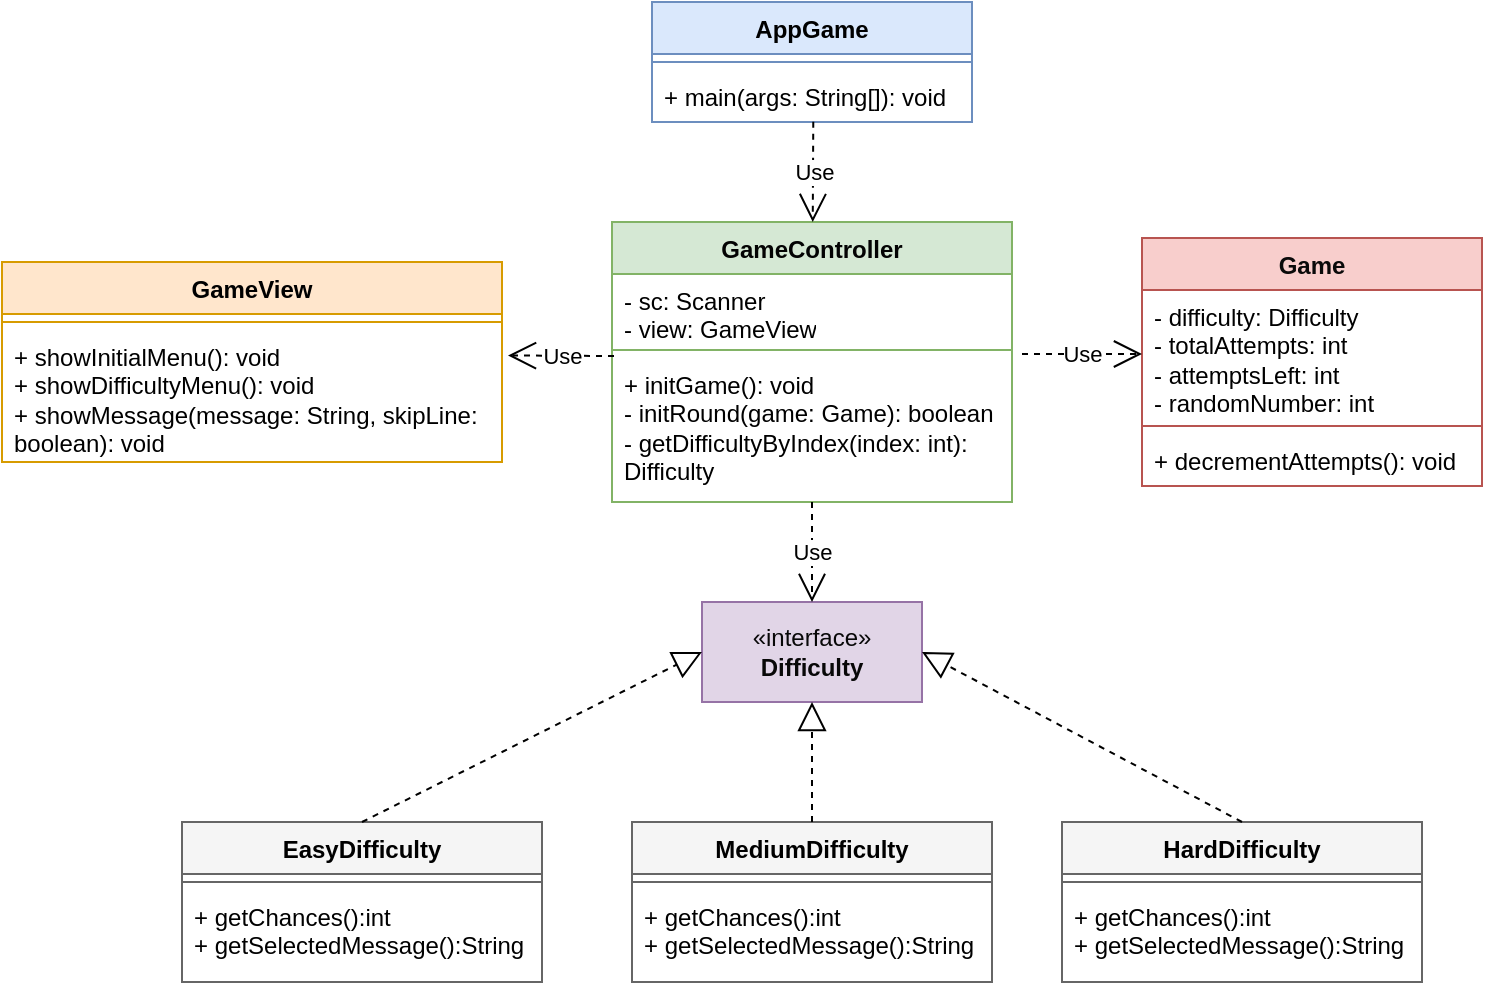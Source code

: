 <mxfile>
    <diagram id="eT6HJHkEilnoiRqlnaMi" name="Page-1">
        <mxGraphModel dx="1028" dy="868" grid="1" gridSize="10" guides="1" tooltips="1" connect="1" arrows="1" fold="1" page="1" pageScale="1" pageWidth="850" pageHeight="1100" math="0" shadow="0">
            <root>
                <mxCell id="0"/>
                <mxCell id="1" parent="0"/>
                <mxCell id="6" value="AppGame" style="swimlane;fontStyle=1;align=center;verticalAlign=top;childLayout=stackLayout;horizontal=1;startSize=26;horizontalStack=0;resizeParent=1;resizeParentMax=0;resizeLast=0;collapsible=1;marginBottom=0;whiteSpace=wrap;html=1;fillColor=#dae8fc;strokeColor=#6c8ebf;" vertex="1" parent="1">
                    <mxGeometry x="345" y="190" width="160" height="60" as="geometry"/>
                </mxCell>
                <mxCell id="8" value="" style="line;strokeWidth=1;fillColor=none;align=left;verticalAlign=middle;spacingTop=-1;spacingLeft=3;spacingRight=3;rotatable=0;labelPosition=right;points=[];portConstraint=eastwest;strokeColor=inherit;" vertex="1" parent="6">
                    <mxGeometry y="26" width="160" height="8" as="geometry"/>
                </mxCell>
                <mxCell id="9" value="+ main(args: String[]): void" style="text;strokeColor=none;fillColor=none;align=left;verticalAlign=top;spacingLeft=4;spacingRight=4;overflow=hidden;rotatable=0;points=[[0,0.5],[1,0.5]];portConstraint=eastwest;whiteSpace=wrap;html=1;" vertex="1" parent="6">
                    <mxGeometry y="34" width="160" height="26" as="geometry"/>
                </mxCell>
                <mxCell id="10" value="&lt;div&gt;&lt;font style=&quot;color: rgb(3, 3, 3);&quot;&gt;GameController&lt;/font&gt;&lt;/div&gt;" style="swimlane;fontStyle=1;align=center;verticalAlign=top;childLayout=stackLayout;horizontal=1;startSize=26;horizontalStack=0;resizeParent=1;resizeParentMax=0;resizeLast=0;collapsible=1;marginBottom=0;whiteSpace=wrap;html=1;fillColor=#d5e8d4;strokeColor=#82b366;" vertex="1" parent="1">
                    <mxGeometry x="325" y="300" width="200" height="140" as="geometry"/>
                </mxCell>
                <mxCell id="11" value="&lt;font style=&quot;color: rgb(0, 0, 0);&quot;&gt;- sc: Scanner&lt;/font&gt;&lt;div&gt;&lt;font style=&quot;color: rgb(0, 0, 0);&quot;&gt;- view: GameView&lt;/font&gt;&lt;/div&gt;" style="text;strokeColor=none;fillColor=none;align=left;verticalAlign=top;spacingLeft=4;spacingRight=4;overflow=hidden;rotatable=0;points=[[0,0.5],[1,0.5]];portConstraint=eastwest;whiteSpace=wrap;html=1;" vertex="1" parent="10">
                    <mxGeometry y="26" width="200" height="34" as="geometry"/>
                </mxCell>
                <mxCell id="12" value="" style="line;strokeWidth=1;fillColor=none;align=left;verticalAlign=middle;spacingTop=-1;spacingLeft=3;spacingRight=3;rotatable=0;labelPosition=right;points=[];portConstraint=eastwest;strokeColor=inherit;" vertex="1" parent="10">
                    <mxGeometry y="60" width="200" height="8" as="geometry"/>
                </mxCell>
                <mxCell id="13" value="&lt;font style=&quot;color: rgb(0, 0, 0);&quot;&gt;+ initGame(): void&lt;/font&gt;&lt;div&gt;&lt;font style=&quot;color: rgb(0, 0, 0);&quot;&gt;- initRound(game: Game): boolean&lt;/font&gt;&lt;/div&gt;&lt;div&gt;&lt;font style=&quot;color: rgb(0, 0, 0);&quot;&gt;- getDifficultyByIndex(index: int): Difficulty&lt;/font&gt;&lt;/div&gt;&lt;div&gt;&lt;br&gt;&lt;/div&gt;" style="text;strokeColor=none;fillColor=none;align=left;verticalAlign=top;spacingLeft=4;spacingRight=4;overflow=hidden;rotatable=0;points=[[0,0.5],[1,0.5]];portConstraint=eastwest;whiteSpace=wrap;html=1;" vertex="1" parent="10">
                    <mxGeometry y="68" width="200" height="72" as="geometry"/>
                </mxCell>
                <mxCell id="15" value="GameView&lt;div&gt;&lt;br&gt;&lt;/div&gt;" style="swimlane;fontStyle=1;align=center;verticalAlign=top;childLayout=stackLayout;horizontal=1;startSize=26;horizontalStack=0;resizeParent=1;resizeParentMax=0;resizeLast=0;collapsible=1;marginBottom=0;whiteSpace=wrap;html=1;fillColor=#ffe6cc;strokeColor=#d79b00;" vertex="1" parent="1">
                    <mxGeometry x="20" y="320" width="250" height="100" as="geometry"/>
                </mxCell>
                <mxCell id="17" value="" style="line;strokeWidth=1;fillColor=none;align=left;verticalAlign=middle;spacingTop=-1;spacingLeft=3;spacingRight=3;rotatable=0;labelPosition=right;points=[];portConstraint=eastwest;strokeColor=inherit;" vertex="1" parent="15">
                    <mxGeometry y="26" width="250" height="8" as="geometry"/>
                </mxCell>
                <mxCell id="18" value="&lt;font style=&quot;color: rgb(0, 0, 0);&quot;&gt;+ showInitialMenu(): void&lt;/font&gt;&lt;div&gt;&lt;font style=&quot;color: rgb(0, 0, 0);&quot;&gt;+ showDifficultyMenu(): void&lt;/font&gt;&lt;/div&gt;&lt;div&gt;&lt;font style=&quot;color: rgb(0, 0, 0);&quot;&gt;+ showMessage(message: String, skipLine: boolean): void&lt;/font&gt;&lt;/div&gt;" style="text;strokeColor=none;fillColor=none;align=left;verticalAlign=top;spacingLeft=4;spacingRight=4;overflow=hidden;rotatable=0;points=[[0,0.5],[1,0.5]];portConstraint=eastwest;whiteSpace=wrap;html=1;" vertex="1" parent="15">
                    <mxGeometry y="34" width="250" height="66" as="geometry"/>
                </mxCell>
                <mxCell id="19" value="&lt;div&gt;&lt;font style=&quot;color: rgb(10, 10, 10);&quot;&gt;Game&lt;/font&gt;&lt;/div&gt;" style="swimlane;fontStyle=1;align=center;verticalAlign=top;childLayout=stackLayout;horizontal=1;startSize=26;horizontalStack=0;resizeParent=1;resizeParentMax=0;resizeLast=0;collapsible=1;marginBottom=0;whiteSpace=wrap;html=1;strokeColor=#b85450;fillColor=#f8cecc;" vertex="1" parent="1">
                    <mxGeometry x="590" y="308" width="170" height="124" as="geometry"/>
                </mxCell>
                <mxCell id="20" value="&lt;font style=&quot;color: rgb(0, 0, 0);&quot;&gt;- difficulty: Difficulty&lt;/font&gt;&lt;div&gt;&lt;font style=&quot;color: rgb(0, 0, 0);&quot;&gt;- totalAttempts: int&lt;/font&gt;&lt;/div&gt;&lt;div&gt;&lt;font style=&quot;color: rgb(0, 0, 0);&quot;&gt;- attemptsLeft: int&lt;/font&gt;&lt;/div&gt;&lt;div&gt;&lt;font style=&quot;color: rgb(0, 0, 0);&quot;&gt;- randomNumber: int&lt;/font&gt;&lt;/div&gt;" style="text;strokeColor=none;fillColor=none;align=left;verticalAlign=top;spacingLeft=4;spacingRight=4;overflow=hidden;rotatable=0;points=[[0,0.5],[1,0.5]];portConstraint=eastwest;whiteSpace=wrap;html=1;" vertex="1" parent="19">
                    <mxGeometry y="26" width="170" height="64" as="geometry"/>
                </mxCell>
                <mxCell id="21" value="" style="line;strokeWidth=1;fillColor=none;align=left;verticalAlign=middle;spacingTop=-1;spacingLeft=3;spacingRight=3;rotatable=0;labelPosition=right;points=[];portConstraint=eastwest;strokeColor=inherit;" vertex="1" parent="19">
                    <mxGeometry y="90" width="170" height="8" as="geometry"/>
                </mxCell>
                <mxCell id="22" value="+ decrementAttempts(): void" style="text;strokeColor=none;fillColor=none;align=left;verticalAlign=top;spacingLeft=4;spacingRight=4;overflow=hidden;rotatable=0;points=[[0,0.5],[1,0.5]];portConstraint=eastwest;whiteSpace=wrap;html=1;" vertex="1" parent="19">
                    <mxGeometry y="98" width="170" height="26" as="geometry"/>
                </mxCell>
                <mxCell id="23" value="&lt;font style=&quot;color: rgb(8, 8, 8);&quot;&gt;«interface»&lt;br&gt;&lt;b&gt;Difficulty&lt;/b&gt;&lt;/font&gt;" style="html=1;whiteSpace=wrap;fillColor=#e1d5e7;strokeColor=#9673a6;" vertex="1" parent="1">
                    <mxGeometry x="370" y="490" width="110" height="50" as="geometry"/>
                </mxCell>
                <mxCell id="24" value="&lt;div&gt;&lt;font style=&quot;color: rgb(0, 0, 0);&quot;&gt;EasyDifficulty&lt;/font&gt;&lt;/div&gt;" style="swimlane;fontStyle=1;align=center;verticalAlign=top;childLayout=stackLayout;horizontal=1;startSize=26;horizontalStack=0;resizeParent=1;resizeParentMax=0;resizeLast=0;collapsible=1;marginBottom=0;whiteSpace=wrap;html=1;strokeColor=#666666;fillColor=#f5f5f5;fontColor=#333333;" vertex="1" parent="1">
                    <mxGeometry x="110" y="600" width="180" height="80" as="geometry"/>
                </mxCell>
                <mxCell id="26" value="" style="line;strokeWidth=1;fillColor=none;align=left;verticalAlign=middle;spacingTop=-1;spacingLeft=3;spacingRight=3;rotatable=0;labelPosition=right;points=[];portConstraint=eastwest;strokeColor=inherit;" vertex="1" parent="24">
                    <mxGeometry y="26" width="180" height="8" as="geometry"/>
                </mxCell>
                <mxCell id="27" value="+ getChances():int&lt;div&gt;&lt;font style=&quot;color: rgb(0, 0, 0);&quot;&gt;+ getSelectedMessage():String&lt;/font&gt;&lt;/div&gt;" style="text;strokeColor=none;fillColor=none;align=left;verticalAlign=top;spacingLeft=4;spacingRight=4;overflow=hidden;rotatable=0;points=[[0,0.5],[1,0.5]];portConstraint=eastwest;whiteSpace=wrap;html=1;" vertex="1" parent="24">
                    <mxGeometry y="34" width="180" height="46" as="geometry"/>
                </mxCell>
                <mxCell id="36" value="&lt;div&gt;&lt;font style=&quot;color: rgb(0, 0, 0);&quot;&gt;MediumDifficulty&lt;/font&gt;&lt;/div&gt;" style="swimlane;fontStyle=1;align=center;verticalAlign=top;childLayout=stackLayout;horizontal=1;startSize=26;horizontalStack=0;resizeParent=1;resizeParentMax=0;resizeLast=0;collapsible=1;marginBottom=0;whiteSpace=wrap;html=1;strokeColor=#666666;fillColor=#f5f5f5;fontColor=#333333;" vertex="1" parent="1">
                    <mxGeometry x="335" y="600" width="180" height="80" as="geometry"/>
                </mxCell>
                <mxCell id="37" value="" style="line;strokeWidth=1;fillColor=none;align=left;verticalAlign=middle;spacingTop=-1;spacingLeft=3;spacingRight=3;rotatable=0;labelPosition=right;points=[];portConstraint=eastwest;strokeColor=inherit;" vertex="1" parent="36">
                    <mxGeometry y="26" width="180" height="8" as="geometry"/>
                </mxCell>
                <mxCell id="38" value="+ getChances():int&lt;div&gt;&lt;font style=&quot;color: rgb(0, 0, 0);&quot;&gt;+ getSelectedMessage():String&lt;/font&gt;&lt;/div&gt;" style="text;strokeColor=none;fillColor=none;align=left;verticalAlign=top;spacingLeft=4;spacingRight=4;overflow=hidden;rotatable=0;points=[[0,0.5],[1,0.5]];portConstraint=eastwest;whiteSpace=wrap;html=1;" vertex="1" parent="36">
                    <mxGeometry y="34" width="180" height="46" as="geometry"/>
                </mxCell>
                <mxCell id="39" value="&lt;div&gt;&lt;font style=&quot;color: rgb(0, 0, 0);&quot;&gt;HardDifficulty&lt;/font&gt;&lt;/div&gt;" style="swimlane;fontStyle=1;align=center;verticalAlign=top;childLayout=stackLayout;horizontal=1;startSize=26;horizontalStack=0;resizeParent=1;resizeParentMax=0;resizeLast=0;collapsible=1;marginBottom=0;whiteSpace=wrap;html=1;fillColor=#f5f5f5;fontColor=#333333;strokeColor=#666666;" vertex="1" parent="1">
                    <mxGeometry x="550" y="600" width="180" height="80" as="geometry"/>
                </mxCell>
                <mxCell id="40" value="" style="line;strokeWidth=1;fillColor=none;align=left;verticalAlign=middle;spacingTop=-1;spacingLeft=3;spacingRight=3;rotatable=0;labelPosition=right;points=[];portConstraint=eastwest;strokeColor=inherit;" vertex="1" parent="39">
                    <mxGeometry y="26" width="180" height="8" as="geometry"/>
                </mxCell>
                <mxCell id="41" value="+ getChances():int&lt;div&gt;&lt;font style=&quot;color: rgb(0, 0, 0);&quot;&gt;+ getSelectedMessage():String&lt;/font&gt;&lt;/div&gt;" style="text;strokeColor=none;fillColor=none;align=left;verticalAlign=top;spacingLeft=4;spacingRight=4;overflow=hidden;rotatable=0;points=[[0,0.5],[1,0.5]];portConstraint=eastwest;whiteSpace=wrap;html=1;" vertex="1" parent="39">
                    <mxGeometry y="34" width="180" height="46" as="geometry"/>
                </mxCell>
                <mxCell id="42" value="" style="endArrow=block;dashed=1;endFill=0;endSize=12;html=1;exitX=0.5;exitY=0;exitDx=0;exitDy=0;entryX=0;entryY=0.5;entryDx=0;entryDy=0;" edge="1" parent="1" source="24" target="23">
                    <mxGeometry width="160" relative="1" as="geometry">
                        <mxPoint x="350" y="540" as="sourcePoint"/>
                        <mxPoint x="510" y="540" as="targetPoint"/>
                    </mxGeometry>
                </mxCell>
                <mxCell id="43" value="" style="endArrow=block;dashed=1;endFill=0;endSize=12;html=1;exitX=0.5;exitY=0;exitDx=0;exitDy=0;entryX=0.5;entryY=1;entryDx=0;entryDy=0;" edge="1" parent="1" source="36" target="23">
                    <mxGeometry width="160" relative="1" as="geometry">
                        <mxPoint x="350" y="540" as="sourcePoint"/>
                        <mxPoint x="510" y="540" as="targetPoint"/>
                    </mxGeometry>
                </mxCell>
                <mxCell id="44" value="" style="endArrow=block;dashed=1;endFill=0;endSize=12;html=1;exitX=0.5;exitY=0;exitDx=0;exitDy=0;entryX=1;entryY=0.5;entryDx=0;entryDy=0;" edge="1" parent="1" source="39" target="23">
                    <mxGeometry width="160" relative="1" as="geometry">
                        <mxPoint x="350" y="540" as="sourcePoint"/>
                        <mxPoint x="510" y="540" as="targetPoint"/>
                    </mxGeometry>
                </mxCell>
                <mxCell id="45" value="Use" style="endArrow=open;endSize=12;dashed=1;html=1;exitX=0.5;exitY=1;exitDx=0;exitDy=0;exitPerimeter=0;entryX=0.5;entryY=0;entryDx=0;entryDy=0;" edge="1" parent="1" source="13" target="23">
                    <mxGeometry width="160" relative="1" as="geometry">
                        <mxPoint x="350" y="540" as="sourcePoint"/>
                        <mxPoint x="510" y="540" as="targetPoint"/>
                    </mxGeometry>
                </mxCell>
                <mxCell id="49" value="Use" style="endArrow=open;endSize=12;dashed=1;html=1;entryX=0;entryY=0.5;entryDx=0;entryDy=0;" edge="1" parent="1" target="20">
                    <mxGeometry width="160" relative="1" as="geometry">
                        <mxPoint x="530" y="366" as="sourcePoint"/>
                        <mxPoint x="610" y="510" as="targetPoint"/>
                    </mxGeometry>
                </mxCell>
                <mxCell id="50" value="Use" style="endArrow=open;endSize=12;dashed=1;html=1;entryX=1.012;entryY=0.193;entryDx=0;entryDy=0;entryPerimeter=0;" edge="1" parent="1" target="18">
                    <mxGeometry width="160" relative="1" as="geometry">
                        <mxPoint x="326" y="367" as="sourcePoint"/>
                        <mxPoint x="600" y="376" as="targetPoint"/>
                    </mxGeometry>
                </mxCell>
                <mxCell id="51" value="Use" style="endArrow=open;endSize=12;dashed=1;html=1;exitX=0.504;exitY=0.996;exitDx=0;exitDy=0;exitPerimeter=0;" edge="1" parent="1" source="9" target="10">
                    <mxGeometry width="160" relative="1" as="geometry">
                        <mxPoint x="450" y="510" as="sourcePoint"/>
                        <mxPoint x="610" y="510" as="targetPoint"/>
                    </mxGeometry>
                </mxCell>
            </root>
        </mxGraphModel>
    </diagram>
</mxfile>